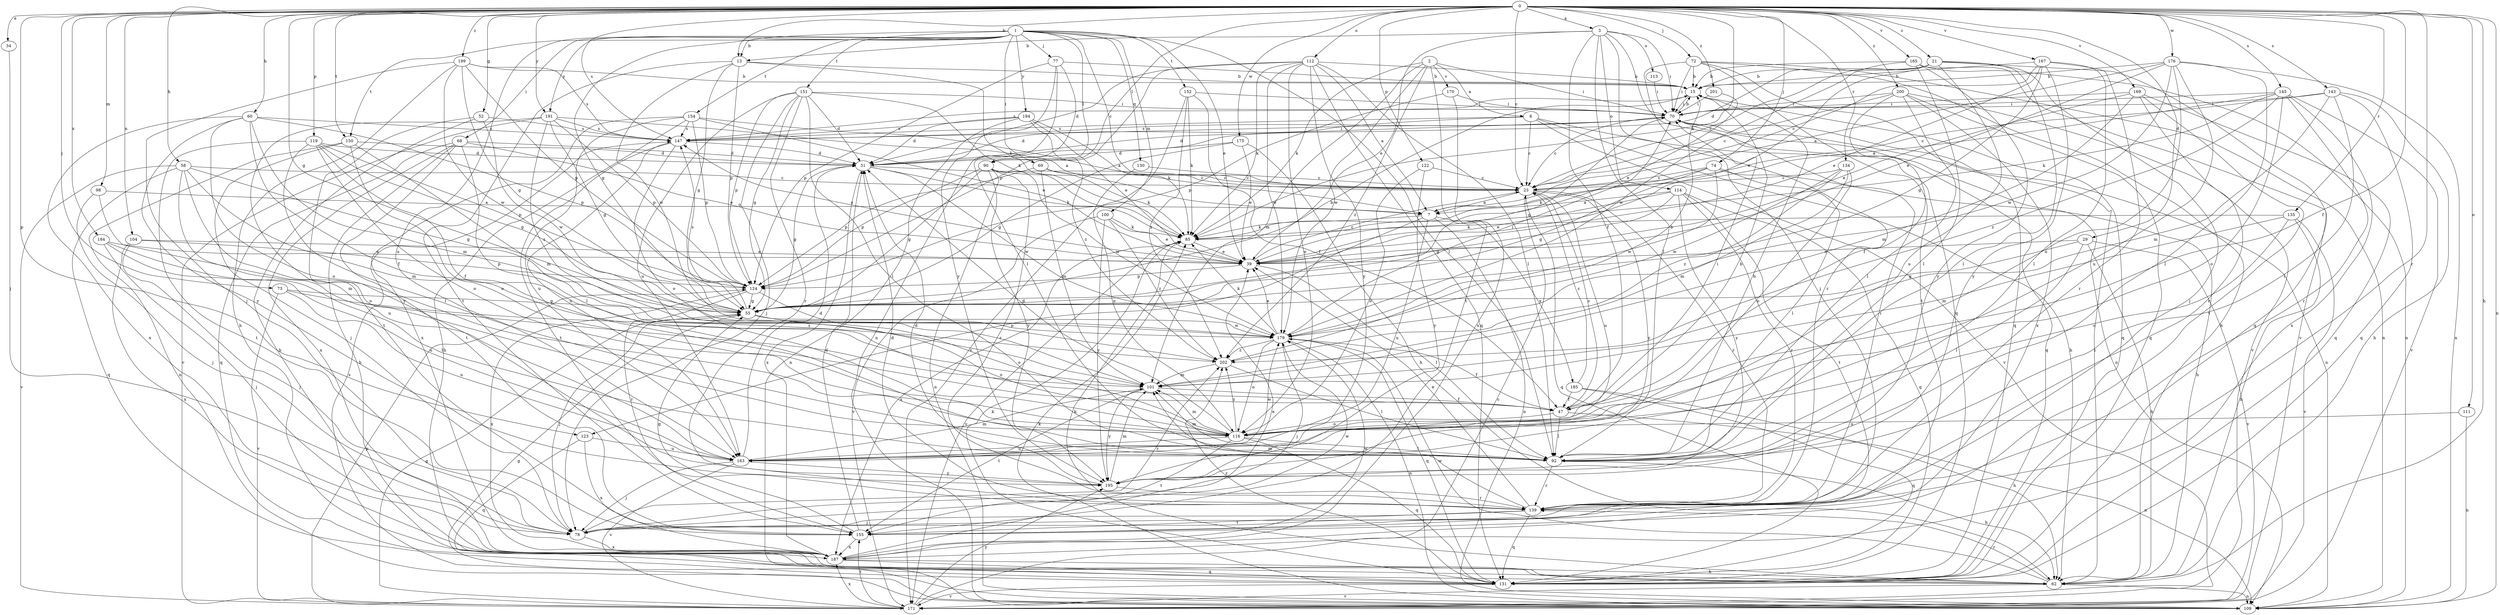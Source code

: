 strict digraph  {
0;
1;
2;
3;
6;
7;
13;
15;
21;
23;
29;
31;
34;
39;
47;
52;
55;
58;
60;
62;
68;
69;
70;
72;
73;
74;
77;
78;
85;
90;
92;
98;
100;
101;
104;
109;
111;
112;
113;
114;
116;
119;
122;
123;
124;
130;
131;
134;
135;
139;
143;
145;
147;
150;
151;
152;
154;
155;
163;
165;
167;
169;
170;
171;
175;
176;
179;
184;
185;
187;
191;
194;
195;
199;
200;
201;
202;
0 -> 3  [label=a];
0 -> 13  [label=b];
0 -> 21  [label=c];
0 -> 23  [label=c];
0 -> 29  [label=d];
0 -> 34  [label=e];
0 -> 47  [label=f];
0 -> 52  [label=g];
0 -> 55  [label=g];
0 -> 58  [label=h];
0 -> 60  [label=h];
0 -> 62  [label=h];
0 -> 72  [label=j];
0 -> 73  [label=j];
0 -> 74  [label=j];
0 -> 85  [label=k];
0 -> 90  [label=l];
0 -> 98  [label=m];
0 -> 104  [label=n];
0 -> 109  [label=n];
0 -> 111  [label=o];
0 -> 112  [label=o];
0 -> 119  [label=p];
0 -> 122  [label=p];
0 -> 123  [label=p];
0 -> 134  [label=r];
0 -> 135  [label=r];
0 -> 139  [label=r];
0 -> 143  [label=s];
0 -> 145  [label=s];
0 -> 147  [label=s];
0 -> 150  [label=t];
0 -> 165  [label=v];
0 -> 167  [label=v];
0 -> 169  [label=v];
0 -> 175  [label=w];
0 -> 176  [label=w];
0 -> 184  [label=x];
0 -> 191  [label=y];
0 -> 199  [label=z];
0 -> 200  [label=z];
0 -> 201  [label=z];
1 -> 13  [label=b];
1 -> 23  [label=c];
1 -> 39  [label=e];
1 -> 55  [label=g];
1 -> 68  [label=i];
1 -> 69  [label=i];
1 -> 77  [label=j];
1 -> 90  [label=l];
1 -> 92  [label=l];
1 -> 100  [label=m];
1 -> 130  [label=q];
1 -> 150  [label=t];
1 -> 151  [label=t];
1 -> 152  [label=t];
1 -> 154  [label=t];
1 -> 163  [label=u];
1 -> 191  [label=y];
1 -> 194  [label=y];
2 -> 6  [label=a];
2 -> 70  [label=i];
2 -> 85  [label=k];
2 -> 101  [label=m];
2 -> 155  [label=t];
2 -> 170  [label=v];
2 -> 179  [label=w];
2 -> 202  [label=z];
3 -> 13  [label=b];
3 -> 39  [label=e];
3 -> 47  [label=f];
3 -> 70  [label=i];
3 -> 78  [label=j];
3 -> 92  [label=l];
3 -> 113  [label=o];
3 -> 114  [label=o];
3 -> 131  [label=q];
6 -> 23  [label=c];
6 -> 31  [label=d];
6 -> 62  [label=h];
6 -> 109  [label=n];
6 -> 147  [label=s];
6 -> 171  [label=v];
7 -> 85  [label=k];
7 -> 109  [label=n];
7 -> 123  [label=p];
7 -> 163  [label=u];
7 -> 185  [label=x];
13 -> 15  [label=b];
13 -> 55  [label=g];
13 -> 85  [label=k];
13 -> 124  [label=p];
13 -> 155  [label=t];
13 -> 179  [label=w];
15 -> 70  [label=i];
15 -> 131  [label=q];
15 -> 147  [label=s];
21 -> 15  [label=b];
21 -> 23  [label=c];
21 -> 31  [label=d];
21 -> 39  [label=e];
21 -> 78  [label=j];
21 -> 92  [label=l];
21 -> 131  [label=q];
21 -> 163  [label=u];
23 -> 7  [label=a];
23 -> 131  [label=q];
23 -> 139  [label=r];
23 -> 163  [label=u];
23 -> 195  [label=y];
29 -> 39  [label=e];
29 -> 55  [label=g];
29 -> 62  [label=h];
29 -> 92  [label=l];
29 -> 171  [label=v];
31 -> 23  [label=c];
31 -> 55  [label=g];
31 -> 85  [label=k];
31 -> 179  [label=w];
31 -> 187  [label=x];
34 -> 78  [label=j];
39 -> 23  [label=c];
39 -> 92  [label=l];
39 -> 124  [label=p];
39 -> 147  [label=s];
47 -> 23  [label=c];
47 -> 70  [label=i];
47 -> 92  [label=l];
47 -> 109  [label=n];
47 -> 116  [label=o];
52 -> 62  [label=h];
52 -> 147  [label=s];
52 -> 155  [label=t];
52 -> 179  [label=w];
55 -> 15  [label=b];
55 -> 78  [label=j];
55 -> 116  [label=o];
55 -> 147  [label=s];
55 -> 179  [label=w];
58 -> 23  [label=c];
58 -> 55  [label=g];
58 -> 101  [label=m];
58 -> 116  [label=o];
58 -> 131  [label=q];
58 -> 163  [label=u];
58 -> 171  [label=v];
60 -> 47  [label=f];
60 -> 101  [label=m];
60 -> 116  [label=o];
60 -> 124  [label=p];
60 -> 147  [label=s];
60 -> 187  [label=x];
60 -> 195  [label=y];
62 -> 70  [label=i];
62 -> 85  [label=k];
62 -> 109  [label=n];
62 -> 139  [label=r];
62 -> 171  [label=v];
62 -> 179  [label=w];
68 -> 31  [label=d];
68 -> 39  [label=e];
68 -> 62  [label=h];
68 -> 92  [label=l];
68 -> 131  [label=q];
68 -> 155  [label=t];
68 -> 187  [label=x];
69 -> 23  [label=c];
69 -> 85  [label=k];
69 -> 101  [label=m];
69 -> 124  [label=p];
70 -> 15  [label=b];
70 -> 23  [label=c];
70 -> 31  [label=d];
70 -> 55  [label=g];
70 -> 109  [label=n];
70 -> 131  [label=q];
70 -> 147  [label=s];
72 -> 15  [label=b];
72 -> 62  [label=h];
72 -> 70  [label=i];
72 -> 109  [label=n];
72 -> 131  [label=q];
72 -> 139  [label=r];
72 -> 155  [label=t];
73 -> 55  [label=g];
73 -> 163  [label=u];
73 -> 171  [label=v];
73 -> 202  [label=z];
74 -> 23  [label=c];
74 -> 55  [label=g];
74 -> 62  [label=h];
74 -> 85  [label=k];
74 -> 92  [label=l];
74 -> 179  [label=w];
77 -> 15  [label=b];
77 -> 92  [label=l];
77 -> 109  [label=n];
77 -> 124  [label=p];
77 -> 195  [label=y];
78 -> 179  [label=w];
78 -> 187  [label=x];
78 -> 202  [label=z];
85 -> 39  [label=e];
85 -> 171  [label=v];
85 -> 187  [label=x];
90 -> 23  [label=c];
90 -> 55  [label=g];
90 -> 109  [label=n];
90 -> 124  [label=p];
90 -> 139  [label=r];
90 -> 179  [label=w];
90 -> 195  [label=y];
92 -> 15  [label=b];
92 -> 62  [label=h];
92 -> 101  [label=m];
92 -> 139  [label=r];
98 -> 7  [label=a];
98 -> 78  [label=j];
98 -> 101  [label=m];
100 -> 39  [label=e];
100 -> 85  [label=k];
100 -> 171  [label=v];
100 -> 195  [label=y];
100 -> 202  [label=z];
101 -> 47  [label=f];
101 -> 155  [label=t];
101 -> 195  [label=y];
104 -> 39  [label=e];
104 -> 78  [label=j];
104 -> 124  [label=p];
104 -> 187  [label=x];
109 -> 55  [label=g];
109 -> 85  [label=k];
109 -> 147  [label=s];
111 -> 109  [label=n];
111 -> 116  [label=o];
112 -> 7  [label=a];
112 -> 15  [label=b];
112 -> 31  [label=d];
112 -> 85  [label=k];
112 -> 92  [label=l];
112 -> 116  [label=o];
112 -> 124  [label=p];
112 -> 131  [label=q];
112 -> 179  [label=w];
112 -> 195  [label=y];
113 -> 70  [label=i];
114 -> 7  [label=a];
114 -> 39  [label=e];
114 -> 55  [label=g];
114 -> 131  [label=q];
114 -> 139  [label=r];
114 -> 155  [label=t];
114 -> 195  [label=y];
116 -> 15  [label=b];
116 -> 31  [label=d];
116 -> 92  [label=l];
116 -> 101  [label=m];
116 -> 131  [label=q];
116 -> 155  [label=t];
116 -> 163  [label=u];
116 -> 202  [label=z];
119 -> 31  [label=d];
119 -> 47  [label=f];
119 -> 55  [label=g];
119 -> 92  [label=l];
119 -> 116  [label=o];
119 -> 124  [label=p];
119 -> 155  [label=t];
122 -> 23  [label=c];
122 -> 116  [label=o];
122 -> 195  [label=y];
123 -> 131  [label=q];
123 -> 163  [label=u];
123 -> 187  [label=x];
124 -> 55  [label=g];
124 -> 116  [label=o];
124 -> 139  [label=r];
124 -> 187  [label=x];
130 -> 23  [label=c];
130 -> 116  [label=o];
131 -> 85  [label=k];
131 -> 171  [label=v];
131 -> 202  [label=z];
134 -> 23  [label=c];
134 -> 101  [label=m];
134 -> 116  [label=o];
134 -> 179  [label=w];
134 -> 202  [label=z];
135 -> 62  [label=h];
135 -> 85  [label=k];
135 -> 101  [label=m];
135 -> 116  [label=o];
135 -> 171  [label=v];
139 -> 31  [label=d];
139 -> 39  [label=e];
139 -> 70  [label=i];
139 -> 78  [label=j];
139 -> 101  [label=m];
139 -> 131  [label=q];
139 -> 155  [label=t];
143 -> 23  [label=c];
143 -> 62  [label=h];
143 -> 70  [label=i];
143 -> 92  [label=l];
143 -> 101  [label=m];
143 -> 131  [label=q];
145 -> 7  [label=a];
145 -> 70  [label=i];
145 -> 85  [label=k];
145 -> 116  [label=o];
145 -> 139  [label=r];
145 -> 171  [label=v];
145 -> 187  [label=x];
145 -> 202  [label=z];
147 -> 31  [label=d];
147 -> 70  [label=i];
147 -> 116  [label=o];
147 -> 155  [label=t];
147 -> 163  [label=u];
150 -> 31  [label=d];
150 -> 78  [label=j];
150 -> 101  [label=m];
150 -> 109  [label=n];
150 -> 116  [label=o];
151 -> 31  [label=d];
151 -> 55  [label=g];
151 -> 70  [label=i];
151 -> 78  [label=j];
151 -> 85  [label=k];
151 -> 92  [label=l];
151 -> 124  [label=p];
151 -> 139  [label=r];
151 -> 163  [label=u];
152 -> 47  [label=f];
152 -> 70  [label=i];
152 -> 85  [label=k];
152 -> 171  [label=v];
152 -> 202  [label=z];
154 -> 7  [label=a];
154 -> 39  [label=e];
154 -> 62  [label=h];
154 -> 124  [label=p];
154 -> 147  [label=s];
154 -> 163  [label=u];
154 -> 187  [label=x];
155 -> 31  [label=d];
155 -> 55  [label=g];
155 -> 187  [label=x];
163 -> 31  [label=d];
163 -> 78  [label=j];
163 -> 101  [label=m];
163 -> 171  [label=v];
163 -> 179  [label=w];
163 -> 195  [label=y];
165 -> 15  [label=b];
165 -> 92  [label=l];
165 -> 109  [label=n];
165 -> 171  [label=v];
165 -> 179  [label=w];
165 -> 195  [label=y];
167 -> 15  [label=b];
167 -> 23  [label=c];
167 -> 39  [label=e];
167 -> 55  [label=g];
167 -> 92  [label=l];
167 -> 139  [label=r];
167 -> 195  [label=y];
169 -> 39  [label=e];
169 -> 70  [label=i];
169 -> 101  [label=m];
169 -> 131  [label=q];
169 -> 139  [label=r];
169 -> 155  [label=t];
170 -> 70  [label=i];
170 -> 124  [label=p];
170 -> 187  [label=x];
171 -> 23  [label=c];
171 -> 55  [label=g];
171 -> 124  [label=p];
171 -> 155  [label=t];
171 -> 187  [label=x];
171 -> 195  [label=y];
175 -> 31  [label=d];
175 -> 39  [label=e];
175 -> 55  [label=g];
175 -> 62  [label=h];
176 -> 7  [label=a];
176 -> 15  [label=b];
176 -> 39  [label=e];
176 -> 92  [label=l];
176 -> 109  [label=n];
176 -> 116  [label=o];
176 -> 163  [label=u];
176 -> 179  [label=w];
179 -> 39  [label=e];
179 -> 47  [label=f];
179 -> 70  [label=i];
179 -> 78  [label=j];
179 -> 85  [label=k];
179 -> 109  [label=n];
179 -> 116  [label=o];
179 -> 131  [label=q];
179 -> 202  [label=z];
184 -> 39  [label=e];
184 -> 78  [label=j];
184 -> 92  [label=l];
184 -> 163  [label=u];
185 -> 23  [label=c];
185 -> 47  [label=f];
185 -> 62  [label=h];
185 -> 131  [label=q];
187 -> 39  [label=e];
187 -> 62  [label=h];
187 -> 131  [label=q];
187 -> 179  [label=w];
191 -> 7  [label=a];
191 -> 55  [label=g];
191 -> 124  [label=p];
191 -> 147  [label=s];
191 -> 171  [label=v];
191 -> 195  [label=y];
191 -> 202  [label=z];
194 -> 31  [label=d];
194 -> 39  [label=e];
194 -> 85  [label=k];
194 -> 109  [label=n];
194 -> 147  [label=s];
194 -> 202  [label=z];
195 -> 31  [label=d];
195 -> 101  [label=m];
195 -> 139  [label=r];
199 -> 15  [label=b];
199 -> 55  [label=g];
199 -> 62  [label=h];
199 -> 78  [label=j];
199 -> 124  [label=p];
199 -> 147  [label=s];
199 -> 179  [label=w];
200 -> 23  [label=c];
200 -> 47  [label=f];
200 -> 70  [label=i];
200 -> 92  [label=l];
200 -> 131  [label=q];
200 -> 171  [label=v];
200 -> 187  [label=x];
201 -> 39  [label=e];
201 -> 70  [label=i];
202 -> 15  [label=b];
202 -> 92  [label=l];
202 -> 101  [label=m];
}
